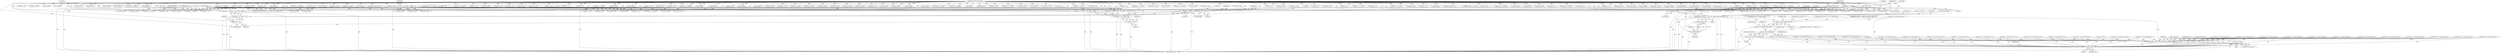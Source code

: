 digraph "0_radare2_f41e941341e44aa86edd4483c4487ec09a074257@API" {
"1001282" [label="(Call,snprintf (str, sizeof (str), \" {v%i, v%i}\", buf[4] & 0x0f, (buf[4] & 0xf0) >> 4))"];
"1001287" [label="(Call,buf[4] & 0x0f)"];
"1000300" [label="(Call,buf[4] | (buf[5] << 8) | (buf[6] << 16) | (buf[7] << 24))"];
"1000129" [label="(MethodParameterIn,const ut8 *buf)"];
"1000304" [label="(Call,(buf[5] << 8) | (buf[6] << 16) | (buf[7] << 24))"];
"1000305" [label="(Call,buf[5] << 8)"];
"1000310" [label="(Call,(buf[6] << 16) | (buf[7] << 24))"];
"1000311" [label="(Call,buf[6] << 16)"];
"1000316" [label="(Call,buf[7] << 24)"];
"1000195" [label="(Call,buf[4] | (buf[5] << 8) | (buf[6] << 16) | (buf[7] << 24))"];
"1000199" [label="(Call,(buf[5] << 8) | (buf[6] << 16) | (buf[7] << 24))"];
"1000200" [label="(Call,buf[5] << 8)"];
"1000205" [label="(Call,(buf[6] << 16) | (buf[7] << 24))"];
"1000206" [label="(Call,buf[6] << 16)"];
"1000211" [label="(Call,buf[7] << 24)"];
"1001292" [label="(Call,(buf[4] & 0xf0) >> 4)"];
"1001293" [label="(Call,buf[4] & 0xf0)"];
"1001364" [label="(Call,r_str_concat (strasm, str))"];
"1001362" [label="(Call,strasm = r_str_concat (strasm, str))"];
"1001375" [label="(Call,r_str_concat (strasm, str))"];
"1001373" [label="(Call,strasm = r_str_concat (strasm, str))"];
"1002136" [label="(Call,strncpy (op->buf_asm, strasm, sizeof (op->buf_asm) - 1))"];
"1002198" [label="(Call,free (strasm))"];
"1001909" [label="(Call,buf[3] << 8)"];
"1000769" [label="(Call,strasm = r_str_concat (strasm, str))"];
"1000666" [label="(Call,buf[0] == 0x19)"];
"1000498" [label="(Call,(int) buf[1])"];
"1000195" [label="(Call,buf[4] | (buf[5] << 8) | (buf[6] << 16) | (buf[7] << 24))"];
"1000778" [label="(Call,(int) buf[1])"];
"1000600" [label="(Call,buf[4] << 16)"];
"1000204" [label="(Literal,8)"];
"1002198" [label="(Call,free (strasm))"];
"1002135" [label="(Block,)"];
"1002127" [label="(Call,strasm = NULL)"];
"1001306" [label="(Call,buf[4] & 0x0f)"];
"1001258" [label="(Call,buf[3] << 8)"];
"1000897" [label="(Call,strasm = r_str_concat (strasm, str))"];
"1000438" [label="(Call,buf[3] << 8)"];
"1001103" [label="(Call,buf[4] & 0x0f)"];
"1000430" [label="(Call,(int) buf[1])"];
"1001188" [label="(Call,strasm = r_str_concat (strasm, str))"];
"1001198" [label="(Call,(int) buf[1])"];
"1000883" [label="(Call,strasm = r_str_concat (strasm, str))"];
"1000866" [label="(Call,(buf[3] << 8) | buf[2])"];
"1000489" [label="(Call,strasm = r_str_concat (strasm, str))"];
"1000716" [label="(Call,(llint)buf[3])"];
"1001217" [label="(Call,buf[5] << 8)"];
"1000196" [label="(Call,buf[4])"];
"1001158" [label="(Call,buf[5] & 0x0f)"];
"1000724" [label="(Call,(llint)buf[4])"];
"1001109" [label="(Call,buf[4] & 0xf0)"];
"1001789" [label="(Call,(buf[3] << 8) | buf[2])"];
"1001284" [label="(Call,sizeof (str))"];
"1000215" [label="(Literal,24)"];
"1001651" [label="(Call,buf[0] == 0x23)"];
"1000131" [label="(Block,)"];
"1001286" [label="(Literal,\" {v%i, v%i}\")"];
"1001364" [label="(Call,r_str_concat (strasm, str))"];
"1001062" [label="(Call,buf[1] & 0x0f)"];
"1000558" [label="(Call,buf[3] << 8)"];
"1000785" [label="(Call,(int) buf[2])"];
"1000212" [label="(Call,buf[7])"];
"1002199" [label="(Identifier,strasm)"];
"1000966" [label="(Call,buf[4] << 16)"];
"1001342" [label="(Call,buf[5] & 0x0f)"];
"1001389" [label="(Call,(buf[3] << 8) | buf[2])"];
"1001636" [label="(Call,buf[3] << 8)"];
"1002150" [label="(Identifier,op)"];
"1000311" [label="(Call,buf[6] << 16)"];
"1001782" [label="(Call,(int) buf[1])"];
"1000421" [label="(Call,strasm = r_str_concat (strasm, str))"];
"1001619" [label="(Call,buf[1] & 0x0f)"];
"1001440" [label="(Call,buf[0] == 0x22)"];
"1000320" [label="(Literal,24)"];
"1000700" [label="(Call,(int) buf[1])"];
"1000246" [label="(Call,buf[2] | (buf[3] << 8))"];
"1000955" [label="(Call,buf[2] | (buf[3] << 8) | (buf[4] << 16) | (buf[5] << 24))"];
"1001003" [label="(Call,buf[3] << 8 | buf[2])"];
"1001004" [label="(Call,buf[3] << 8)"];
"1002018" [label="(Call,buf[4] & 0xf0)"];
"1000316" [label="(Call,buf[7] << 24)"];
"1002201" [label="(Identifier,size)"];
"1000463" [label="(Call,buf[3] << 8)"];
"1001292" [label="(Call,(buf[4] & 0xf0) >> 4)"];
"1000594" [label="(Call,buf[3] << 8)"];
"1000309" [label="(Literal,8)"];
"1001573" [label="(Call,(int) buf[1])"];
"1001509" [label="(Call,buf[1] & 0x0f)"];
"1000207" [label="(Call,buf[6])"];
"1001051" [label="(Call,strasm = r_str_concat (strasm, str))"];
"1001295" [label="(Identifier,buf)"];
"1001030" [label="(Call,buf[2] | (buf[3] << 8) | (buf[4] << 16) | (buf[5] << 24))"];
"1000193" [label="(Call,first_key = buf[4] | (buf[5] << 8) | (buf[6] << 16) | (buf[7] << 24))"];
"1001318" [label="(Call,buf[5] & 0x0f)"];
"1000917" [label="(Call,strasm = r_str_concat (strasm, str))"];
"1000909" [label="(Call,buf[3] << 8)"];
"1001297" [label="(Literal,0xf0)"];
"1000509" [label="(Call,strasm = r_str_concat (strasm, str))"];
"1001969" [label="(Call,buf[5] & 0x0f)"];
"1001635" [label="(Call,(buf[3] << 8) | buf[2])"];
"1002137" [label="(Call,op->buf_asm)"];
"1000313" [label="(Identifier,buf)"];
"1001348" [label="(Call,buf[5] & 0xf0)"];
"1000944" [label="(Call,strasm = r_str_concat (strasm, str))"];
"1000732" [label="(Call,(llint)buf[5])"];
"1000850" [label="(Call,buf[1] & 0x0f)"];
"1001298" [label="(Literal,4)"];
"1001800" [label="(Call,(buf[5] << 8) | buf[4])"];
"1000636" [label="(Call,strasm = r_str_concat (strasm, str))"];
"1001363" [label="(Identifier,strasm)"];
"1001747" [label="(Call,buf[2] << 24)"];
"1001382" [label="(Call,(int) buf[1])"];
"1001070" [label="(Call,buf[3] << 8)"];
"1001205" [label="(Call,(buf[3] << 8) | buf[2])"];
"1001375" [label="(Call,r_str_concat (strasm, str))"];
"1000814" [label="(Call,(int) buf[1])"];
"1000805" [label="(Call,strasm = r_str_concat (strasm, str))"];
"1002024" [label="(Call,buf[5] & 0x0f)"];
"1001790" [label="(Call,buf[3] << 8)"];
"1000375" [label="(Call,strasm = strdup (op->buf_asm))"];
"1001368" [label="(Identifier,str)"];
"1001926" [label="(Call,buf[4] & 0x0f)"];
"1000474" [label="(Call,buf[5] << 8)"];
"1001367" [label="(Call,snprintf (str, sizeof (str), \", [%04x]\", vB))"];
"1000304" [label="(Call,(buf[5] << 8) | (buf[6] << 16) | (buf[7] << 24))"];
"1000936" [label="(Call,buf[3] << 8)"];
"1001376" [label="(Identifier,strasm)"];
"1001722" [label="(Call,(int) buf[1])"];
"1001275" [label="(Call,buf[4] & 0x0f)"];
"1000548" [label="(Call,(int) buf[1])"];
"1000985" [label="(Call,buf[1] & 0x0f)"];
"1000655" [label="(Call,buf[2] << 16)"];
"1002054" [label="(Call,buf[0] == 0x24)"];
"1001362" [label="(Call,strasm = r_str_concat (strasm, str))"];
"1001646" [label="(Call,buf[0] == 0x20)"];
"1000526" [label="(Call,buf[1] & 0xf0)"];
"1001164" [label="(Call,buf[5] & 0xf0)"];
"1000312" [label="(Call,buf[6])"];
"1000315" [label="(Literal,16)"];
"1001283" [label="(Identifier,str)"];
"1000408" [label="(Call,buf[1] & 0xf0)"];
"1000858" [label="(Call,buf[1] & 0xf0)"];
"1000250" [label="(Call,buf[3] << 8)"];
"1001021" [label="(Call,(int) buf[1])"];
"1001249" [label="(Call,buf[1] & 0xf0)"];
"1001152" [label="(Call,buf[4] & 0xf0)"];
"1001091" [label="(Call,buf[4] & 0x0f)"];
"1000828" [label="(Call,(int) buf[3])"];
"1001525" [label="(Call,(buf[3]<<8) | buf[2])"];
"1001257" [label="(Call,(buf[3] << 8) | buf[2])"];
"1001365" [label="(Identifier,strasm)"];
"1001356" [label="(Call,snprintf (str, sizeof (str), \" {}\"))"];
"1000926" [label="(Call,(int) buf[1])"];
"1001944" [label="(Call,buf[4] & 0xf0)"];
"1001282" [label="(Call,snprintf (str, sizeof (str), \" {v%i, v%i}\", buf[4] & 0x0f, (buf[4] & 0xf0) >> 4))"];
"1002036" [label="(Call,buf[1] & 0x0f)"];
"1001373" [label="(Call,strasm = r_str_concat (strasm, str))"];
"1001288" [label="(Call,buf[4])"];
"1000206" [label="(Call,buf[6] << 16)"];
"1000908" [label="(Call,buf[3] << 8 | buf[2])"];
"1001312" [label="(Call,buf[4] & 0xf0)"];
"1000318" [label="(Identifier,buf)"];
"1000792" [label="(Call,(int) buf[3])"];
"1000611" [label="(Call,buf[0] == 0x17)"];
"1000187" [label="(Call,buf[3] << 8)"];
"1000971" [label="(Call,buf[5] << 24)"];
"1000557" [label="(Call,(buf[3] << 8) | buf[2])"];
"1001999" [label="(Call,buf[5] & 0xf0)"];
"1001293" [label="(Call,buf[4] & 0xf0)"];
"1001981" [label="(Call,buf[4] & 0x0f)"];
"1000473" [label="(Call,(buf[5] << 8) | buf[4])"];
"1000305" [label="(Call,buf[5] << 8)"];
"1000740" [label="(Call,(llint)buf[6])"];
"1001713" [label="(Call,strasm = r_str_concat (strasm, str))"];
"1001041" [label="(Call,buf[4] << 16)"];
"1000292" [label="(Call,buf[3] << 8)"];
"1001069" [label="(Call,(buf[3] << 8) | buf[2])"];
"1001399" [label="(Call,buf[0] == 0x1a)"];
"1000582" [label="(Call,(int) buf[1])"];
"1000935" [label="(Call,buf[3] << 8 | buf[2])"];
"1000645" [label="(Call,(int) buf[1])"];
"1001270" [label="(Call,snprintf (str, sizeof (str), \" {v%i}\", buf[4] & 0x0f))"];
"1000976" [label="(Call,strasm = r_str_concat (strasm, str))"];
"1000129" [label="(MethodParameterIn,const ut8 *buf)"];
"1001435" [label="(Call,buf[0] == 0x1f)"];
"1000539" [label="(Call,strasm = r_str_concat (strasm, str))"];
"1001888" [label="(Call,strasm = r_str_concat (strasm, str))"];
"1001291" [label="(Literal,0x0f)"];
"1001957" [label="(Call,buf[4] & 0x0f)"];
"1001993" [label="(Call,buf[5] & 0x0f)"];
"1000200" [label="(Call,buf[5] << 8)"];
"1000993" [label="(Call,buf[1] & 0xf0)"];
"1001374" [label="(Identifier,strasm)"];
"1001134" [label="(Call,buf[5] & 0x0f)"];
"1001731" [label="(Call,buf[5] | (buf[4] << 8) | (buf[3] << 16) | (buf[2] << 24))"];
"1002136" [label="(Call,strncpy (op->buf_asm, strasm, sizeof (op->buf_asm) - 1))"];
"1001610" [label="(Call,strasm = r_str_concat (strasm, str))"];
"1001216" [label="(Call,(buf[5] << 8) | buf[4])"];
"1001581" [label="(Call,buf[3] << 8)"];
"1001773" [label="(Call,strasm = r_str_concat (strasm, str))"];
"1001517" [label="(Call,buf[1] & 0xf0)"];
"1001287" [label="(Call,buf[4] & 0x0f)"];
"1001810" [label="(Call,buf[0] == 0x25)"];
"1001564" [label="(Call,strasm = r_str_concat (strasm, str))"];
"1001325" [label="(Call,snprintf (str, sizeof (str), \" {v%i, v%i, v%i, v%i}\", buf[4] & 0x0f,\n \t\t\t\t\t\t(buf[4] & 0xf0) >> 4, buf[5] & 0x0f, (buf[5] & 0xf0) >> 4))"];
"1001801" [label="(Call,buf[5] << 8)"];
"1001237" [label="(Call,strasm = r_str_concat (strasm, str))"];
"1001526" [label="(Call,buf[3]<<8)"];
"1001987" [label="(Call,buf[4] & 0xf0)"];
"1000300" [label="(Call,buf[4] | (buf[5] << 8) | (buf[6] << 16) | (buf[7] << 24))"];
"1001736" [label="(Call,buf[4] << 8)"];
"1000960" [label="(Call,buf[3] << 8)"];
"1001580" [label="(Call,(buf[3] << 8) | buf[2])"];
"1000867" [label="(Call,buf[3] << 8)"];
"1000453" [label="(Call,strasm = r_str_concat (strasm, str))"];
"1001046" [label="(Call,buf[5] << 24)"];
"1000306" [label="(Call,buf[5])"];
"1001378" [label="(ControlStructure,break;)"];
"1001268" [label="(Block,)"];
"1002202" [label="(MethodReturn,static int)"];
"1000301" [label="(Call,buf[4])"];
"1000208" [label="(Identifier,buf)"];
"1002140" [label="(Identifier,strasm)"];
"1001366" [label="(Identifier,str)"];
"1001908" [label="(Call,(buf[3] << 8) | buf[2])"];
"1001963" [label="(Call,buf[4] & 0xf0)"];
"1002141" [label="(Call,sizeof (op->buf_asm) - 1)"];
"1000211" [label="(Call,buf[7] << 24)"];
"1001742" [label="(Call,buf[3] << 16)"];
"1000394" [label="(Block,)"];
"1000756" [label="(Call,(llint)buf[8])"];
"1001500" [label="(Call,strasm = r_str_concat (strasm, str))"];
"1000183" [label="(Call,buf[2] | (buf[3] << 8))"];
"1000589" [label="(Call,buf[2] | (buf[3] << 8) | (buf[4] << 16) | (buf[5] << 24))"];
"1000317" [label="(Call,buf[7])"];
"1000352" [label="(Call,strasm = NULL)"];
"1000841" [label="(Call,strasm = r_str_concat (strasm, str))"];
"1000462" [label="(Call,(buf[3] << 8) | buf[2])"];
"1000892" [label="(Call,(char) buf[1])"];
"1000201" [label="(Call,buf[5])"];
"1000763" [label="(Call,(llint)buf[9])"];
"1000298" [label="(Call,array_size = buf[4] | (buf[5] << 8) | (buf[6] << 16) | (buf[7] << 24))"];
"1001128" [label="(Call,buf[4] & 0xf0)"];
"1000310" [label="(Call,(buf[6] << 16) | (buf[7] << 24))"];
"1001206" [label="(Call,buf[3] << 8)"];
"1002110" [label="(Call,strasm = r_str_concat (strasm, str))"];
"1000437" [label="(Call,(buf[3] << 8) | buf[2])"];
"1001035" [label="(Call,buf[3] << 8)"];
"1000748" [label="(Call,(llint)buf[7])"];
"1000199" [label="(Call,(buf[5] << 8) | (buf[6] << 16) | (buf[7] << 24))"];
"1000205" [label="(Call,(buf[6] << 16) | (buf[7] << 24))"];
"1001294" [label="(Call,buf[4])"];
"1000605" [label="(Call,buf[5] << 24)"];
"1001301" [label="(Call,snprintf (str, sizeof (str), \" {v%i, v%i, v%i}\", buf[4] & 0x0f,\n \t\t\t\t\t\t(buf[4] & 0xf0) >> 4, buf[5] & 0x0f))"];
"1001012" [label="(Call,strasm = r_str_concat (strasm, str))"];
"1001122" [label="(Call,buf[4] & 0x0f)"];
"1001377" [label="(Identifier,str)"];
"1000660" [label="(Call,buf[3] << 24)"];
"1000210" [label="(Literal,16)"];
"1000573" [label="(Call,strasm = r_str_concat (strasm, str))"];
"1000518" [label="(Call,buf[1] & 0x0f)"];
"1001627" [label="(Call,buf[1] & 0xf0)"];
"1000691" [label="(Call,strasm = r_str_concat (strasm, str))"];
"1000142" [label="(Call,(int) buf[0])"];
"1001299" [label="(ControlStructure,break;)"];
"1001429" [label="(Call,buf[0] == 0x1c)"];
"1001330" [label="(Call,buf[4] & 0x0f)"];
"1002012" [label="(Call,buf[4] & 0x0f)"];
"1001900" [label="(Call,buf[1] & 0xf0)"];
"1002030" [label="(Call,buf[5] & 0xf0)"];
"1000213" [label="(Identifier,buf)"];
"1000159" [label="(Call,op->buf_asm[0] = 0)"];
"1001336" [label="(Call,buf[4] & 0xf0)"];
"1000709" [label="(Call,(llint)buf[2])"];
"1000821" [label="(Call,(int) buf[2])"];
"1001146" [label="(Call,buf[4] & 0x0f)"];
"1001938" [label="(Call,buf[4] & 0x0f)"];
"1001390" [label="(Call,buf[3] << 8)"];
"1000167" [label="(Call,buf[0] == 0x00)"];
"1000400" [label="(Call,buf[1] & 0x0f)"];
"1000288" [label="(Call,buf[2] | (buf[3] << 8))"];
"1001282" -> "1001268"  [label="AST: "];
"1001282" -> "1001292"  [label="CFG: "];
"1001283" -> "1001282"  [label="AST: "];
"1001284" -> "1001282"  [label="AST: "];
"1001286" -> "1001282"  [label="AST: "];
"1001287" -> "1001282"  [label="AST: "];
"1001292" -> "1001282"  [label="AST: "];
"1001299" -> "1001282"  [label="CFG: "];
"1001282" -> "1002202"  [label="DDG: "];
"1001282" -> "1002202"  [label="DDG: "];
"1001282" -> "1002202"  [label="DDG: "];
"1001282" -> "1002202"  [label="DDG: "];
"1001287" -> "1001282"  [label="DDG: "];
"1001287" -> "1001282"  [label="DDG: "];
"1001292" -> "1001282"  [label="DDG: "];
"1001292" -> "1001282"  [label="DDG: "];
"1001282" -> "1001364"  [label="DDG: "];
"1001287" -> "1001291"  [label="CFG: "];
"1001288" -> "1001287"  [label="AST: "];
"1001291" -> "1001287"  [label="AST: "];
"1001295" -> "1001287"  [label="CFG: "];
"1000300" -> "1001287"  [label="DDG: "];
"1000195" -> "1001287"  [label="DDG: "];
"1000129" -> "1001287"  [label="DDG: "];
"1001287" -> "1001293"  [label="DDG: "];
"1000300" -> "1000298"  [label="AST: "];
"1000300" -> "1000304"  [label="CFG: "];
"1000301" -> "1000300"  [label="AST: "];
"1000304" -> "1000300"  [label="AST: "];
"1000298" -> "1000300"  [label="CFG: "];
"1000300" -> "1002202"  [label="DDG: "];
"1000300" -> "1002202"  [label="DDG: "];
"1000300" -> "1000298"  [label="DDG: "];
"1000300" -> "1000298"  [label="DDG: "];
"1000129" -> "1000300"  [label="DDG: "];
"1000304" -> "1000300"  [label="DDG: "];
"1000304" -> "1000300"  [label="DDG: "];
"1000300" -> "1000473"  [label="DDG: "];
"1000300" -> "1000600"  [label="DDG: "];
"1000300" -> "1000724"  [label="DDG: "];
"1000300" -> "1000966"  [label="DDG: "];
"1000300" -> "1001041"  [label="DDG: "];
"1000300" -> "1001091"  [label="DDG: "];
"1000300" -> "1001103"  [label="DDG: "];
"1000300" -> "1001122"  [label="DDG: "];
"1000300" -> "1001146"  [label="DDG: "];
"1000300" -> "1001216"  [label="DDG: "];
"1000300" -> "1001275"  [label="DDG: "];
"1000300" -> "1001306"  [label="DDG: "];
"1000300" -> "1001330"  [label="DDG: "];
"1000300" -> "1001736"  [label="DDG: "];
"1000300" -> "1001800"  [label="DDG: "];
"1000300" -> "1001926"  [label="DDG: "];
"1000300" -> "1001938"  [label="DDG: "];
"1000300" -> "1001957"  [label="DDG: "];
"1000300" -> "1001981"  [label="DDG: "];
"1000300" -> "1002012"  [label="DDG: "];
"1000129" -> "1000126"  [label="AST: "];
"1000129" -> "1002202"  [label="DDG: "];
"1000129" -> "1000142"  [label="DDG: "];
"1000129" -> "1000167"  [label="DDG: "];
"1000129" -> "1000183"  [label="DDG: "];
"1000129" -> "1000187"  [label="DDG: "];
"1000129" -> "1000195"  [label="DDG: "];
"1000129" -> "1000200"  [label="DDG: "];
"1000129" -> "1000206"  [label="DDG: "];
"1000129" -> "1000211"  [label="DDG: "];
"1000129" -> "1000246"  [label="DDG: "];
"1000129" -> "1000250"  [label="DDG: "];
"1000129" -> "1000288"  [label="DDG: "];
"1000129" -> "1000292"  [label="DDG: "];
"1000129" -> "1000305"  [label="DDG: "];
"1000129" -> "1000311"  [label="DDG: "];
"1000129" -> "1000316"  [label="DDG: "];
"1000129" -> "1000400"  [label="DDG: "];
"1000129" -> "1000408"  [label="DDG: "];
"1000129" -> "1000430"  [label="DDG: "];
"1000129" -> "1000438"  [label="DDG: "];
"1000129" -> "1000437"  [label="DDG: "];
"1000129" -> "1000463"  [label="DDG: "];
"1000129" -> "1000462"  [label="DDG: "];
"1000129" -> "1000474"  [label="DDG: "];
"1000129" -> "1000473"  [label="DDG: "];
"1000129" -> "1000498"  [label="DDG: "];
"1000129" -> "1000518"  [label="DDG: "];
"1000129" -> "1000526"  [label="DDG: "];
"1000129" -> "1000548"  [label="DDG: "];
"1000129" -> "1000558"  [label="DDG: "];
"1000129" -> "1000557"  [label="DDG: "];
"1000129" -> "1000582"  [label="DDG: "];
"1000129" -> "1000589"  [label="DDG: "];
"1000129" -> "1000594"  [label="DDG: "];
"1000129" -> "1000600"  [label="DDG: "];
"1000129" -> "1000605"  [label="DDG: "];
"1000129" -> "1000611"  [label="DDG: "];
"1000129" -> "1000645"  [label="DDG: "];
"1000129" -> "1000655"  [label="DDG: "];
"1000129" -> "1000660"  [label="DDG: "];
"1000129" -> "1000666"  [label="DDG: "];
"1000129" -> "1000700"  [label="DDG: "];
"1000129" -> "1000709"  [label="DDG: "];
"1000129" -> "1000716"  [label="DDG: "];
"1000129" -> "1000724"  [label="DDG: "];
"1000129" -> "1000732"  [label="DDG: "];
"1000129" -> "1000740"  [label="DDG: "];
"1000129" -> "1000748"  [label="DDG: "];
"1000129" -> "1000756"  [label="DDG: "];
"1000129" -> "1000763"  [label="DDG: "];
"1000129" -> "1000778"  [label="DDG: "];
"1000129" -> "1000785"  [label="DDG: "];
"1000129" -> "1000792"  [label="DDG: "];
"1000129" -> "1000814"  [label="DDG: "];
"1000129" -> "1000821"  [label="DDG: "];
"1000129" -> "1000828"  [label="DDG: "];
"1000129" -> "1000850"  [label="DDG: "];
"1000129" -> "1000858"  [label="DDG: "];
"1000129" -> "1000867"  [label="DDG: "];
"1000129" -> "1000866"  [label="DDG: "];
"1000129" -> "1000892"  [label="DDG: "];
"1000129" -> "1000909"  [label="DDG: "];
"1000129" -> "1000908"  [label="DDG: "];
"1000129" -> "1000926"  [label="DDG: "];
"1000129" -> "1000936"  [label="DDG: "];
"1000129" -> "1000935"  [label="DDG: "];
"1000129" -> "1000955"  [label="DDG: "];
"1000129" -> "1000960"  [label="DDG: "];
"1000129" -> "1000966"  [label="DDG: "];
"1000129" -> "1000971"  [label="DDG: "];
"1000129" -> "1000985"  [label="DDG: "];
"1000129" -> "1000993"  [label="DDG: "];
"1000129" -> "1001004"  [label="DDG: "];
"1000129" -> "1001003"  [label="DDG: "];
"1000129" -> "1001021"  [label="DDG: "];
"1000129" -> "1001030"  [label="DDG: "];
"1000129" -> "1001035"  [label="DDG: "];
"1000129" -> "1001041"  [label="DDG: "];
"1000129" -> "1001046"  [label="DDG: "];
"1000129" -> "1001062"  [label="DDG: "];
"1000129" -> "1001070"  [label="DDG: "];
"1000129" -> "1001069"  [label="DDG: "];
"1000129" -> "1001091"  [label="DDG: "];
"1000129" -> "1001103"  [label="DDG: "];
"1000129" -> "1001109"  [label="DDG: "];
"1000129" -> "1001122"  [label="DDG: "];
"1000129" -> "1001128"  [label="DDG: "];
"1000129" -> "1001134"  [label="DDG: "];
"1000129" -> "1001146"  [label="DDG: "];
"1000129" -> "1001152"  [label="DDG: "];
"1000129" -> "1001158"  [label="DDG: "];
"1000129" -> "1001164"  [label="DDG: "];
"1000129" -> "1001198"  [label="DDG: "];
"1000129" -> "1001206"  [label="DDG: "];
"1000129" -> "1001205"  [label="DDG: "];
"1000129" -> "1001217"  [label="DDG: "];
"1000129" -> "1001216"  [label="DDG: "];
"1000129" -> "1001249"  [label="DDG: "];
"1000129" -> "1001258"  [label="DDG: "];
"1000129" -> "1001257"  [label="DDG: "];
"1000129" -> "1001275"  [label="DDG: "];
"1000129" -> "1001293"  [label="DDG: "];
"1000129" -> "1001306"  [label="DDG: "];
"1000129" -> "1001312"  [label="DDG: "];
"1000129" -> "1001318"  [label="DDG: "];
"1000129" -> "1001330"  [label="DDG: "];
"1000129" -> "1001336"  [label="DDG: "];
"1000129" -> "1001342"  [label="DDG: "];
"1000129" -> "1001348"  [label="DDG: "];
"1000129" -> "1001382"  [label="DDG: "];
"1000129" -> "1001390"  [label="DDG: "];
"1000129" -> "1001389"  [label="DDG: "];
"1000129" -> "1001399"  [label="DDG: "];
"1000129" -> "1001429"  [label="DDG: "];
"1000129" -> "1001435"  [label="DDG: "];
"1000129" -> "1001440"  [label="DDG: "];
"1000129" -> "1001509"  [label="DDG: "];
"1000129" -> "1001517"  [label="DDG: "];
"1000129" -> "1001526"  [label="DDG: "];
"1000129" -> "1001525"  [label="DDG: "];
"1000129" -> "1001573"  [label="DDG: "];
"1000129" -> "1001581"  [label="DDG: "];
"1000129" -> "1001580"  [label="DDG: "];
"1000129" -> "1001619"  [label="DDG: "];
"1000129" -> "1001627"  [label="DDG: "];
"1000129" -> "1001636"  [label="DDG: "];
"1000129" -> "1001635"  [label="DDG: "];
"1000129" -> "1001646"  [label="DDG: "];
"1000129" -> "1001651"  [label="DDG: "];
"1000129" -> "1001722"  [label="DDG: "];
"1000129" -> "1001731"  [label="DDG: "];
"1000129" -> "1001736"  [label="DDG: "];
"1000129" -> "1001742"  [label="DDG: "];
"1000129" -> "1001747"  [label="DDG: "];
"1000129" -> "1001782"  [label="DDG: "];
"1000129" -> "1001790"  [label="DDG: "];
"1000129" -> "1001789"  [label="DDG: "];
"1000129" -> "1001801"  [label="DDG: "];
"1000129" -> "1001800"  [label="DDG: "];
"1000129" -> "1001810"  [label="DDG: "];
"1000129" -> "1001900"  [label="DDG: "];
"1000129" -> "1001909"  [label="DDG: "];
"1000129" -> "1001908"  [label="DDG: "];
"1000129" -> "1001926"  [label="DDG: "];
"1000129" -> "1001938"  [label="DDG: "];
"1000129" -> "1001944"  [label="DDG: "];
"1000129" -> "1001957"  [label="DDG: "];
"1000129" -> "1001963"  [label="DDG: "];
"1000129" -> "1001969"  [label="DDG: "];
"1000129" -> "1001981"  [label="DDG: "];
"1000129" -> "1001987"  [label="DDG: "];
"1000129" -> "1001993"  [label="DDG: "];
"1000129" -> "1001999"  [label="DDG: "];
"1000129" -> "1002012"  [label="DDG: "];
"1000129" -> "1002018"  [label="DDG: "];
"1000129" -> "1002024"  [label="DDG: "];
"1000129" -> "1002030"  [label="DDG: "];
"1000129" -> "1002036"  [label="DDG: "];
"1000129" -> "1002054"  [label="DDG: "];
"1000304" -> "1000310"  [label="CFG: "];
"1000305" -> "1000304"  [label="AST: "];
"1000310" -> "1000304"  [label="AST: "];
"1000304" -> "1002202"  [label="DDG: "];
"1000304" -> "1002202"  [label="DDG: "];
"1000305" -> "1000304"  [label="DDG: "];
"1000305" -> "1000304"  [label="DDG: "];
"1000310" -> "1000304"  [label="DDG: "];
"1000310" -> "1000304"  [label="DDG: "];
"1000305" -> "1000309"  [label="CFG: "];
"1000306" -> "1000305"  [label="AST: "];
"1000309" -> "1000305"  [label="AST: "];
"1000313" -> "1000305"  [label="CFG: "];
"1000305" -> "1002202"  [label="DDG: "];
"1000305" -> "1000474"  [label="DDG: "];
"1000305" -> "1000605"  [label="DDG: "];
"1000305" -> "1000732"  [label="DDG: "];
"1000305" -> "1000971"  [label="DDG: "];
"1000305" -> "1001046"  [label="DDG: "];
"1000305" -> "1001134"  [label="DDG: "];
"1000305" -> "1001158"  [label="DDG: "];
"1000305" -> "1001217"  [label="DDG: "];
"1000305" -> "1001318"  [label="DDG: "];
"1000305" -> "1001342"  [label="DDG: "];
"1000305" -> "1001731"  [label="DDG: "];
"1000305" -> "1001801"  [label="DDG: "];
"1000305" -> "1001969"  [label="DDG: "];
"1000305" -> "1001993"  [label="DDG: "];
"1000305" -> "1002024"  [label="DDG: "];
"1000310" -> "1000316"  [label="CFG: "];
"1000311" -> "1000310"  [label="AST: "];
"1000316" -> "1000310"  [label="AST: "];
"1000310" -> "1002202"  [label="DDG: "];
"1000310" -> "1002202"  [label="DDG: "];
"1000311" -> "1000310"  [label="DDG: "];
"1000311" -> "1000310"  [label="DDG: "];
"1000316" -> "1000310"  [label="DDG: "];
"1000316" -> "1000310"  [label="DDG: "];
"1000311" -> "1000315"  [label="CFG: "];
"1000312" -> "1000311"  [label="AST: "];
"1000315" -> "1000311"  [label="AST: "];
"1000318" -> "1000311"  [label="CFG: "];
"1000311" -> "1002202"  [label="DDG: "];
"1000311" -> "1000740"  [label="DDG: "];
"1000316" -> "1000320"  [label="CFG: "];
"1000317" -> "1000316"  [label="AST: "];
"1000320" -> "1000316"  [label="AST: "];
"1000316" -> "1002202"  [label="DDG: "];
"1000316" -> "1000748"  [label="DDG: "];
"1000195" -> "1000193"  [label="AST: "];
"1000195" -> "1000199"  [label="CFG: "];
"1000196" -> "1000195"  [label="AST: "];
"1000199" -> "1000195"  [label="AST: "];
"1000193" -> "1000195"  [label="CFG: "];
"1000195" -> "1002202"  [label="DDG: "];
"1000195" -> "1002202"  [label="DDG: "];
"1000195" -> "1000193"  [label="DDG: "];
"1000195" -> "1000193"  [label="DDG: "];
"1000199" -> "1000195"  [label="DDG: "];
"1000199" -> "1000195"  [label="DDG: "];
"1000195" -> "1000473"  [label="DDG: "];
"1000195" -> "1000600"  [label="DDG: "];
"1000195" -> "1000724"  [label="DDG: "];
"1000195" -> "1000966"  [label="DDG: "];
"1000195" -> "1001041"  [label="DDG: "];
"1000195" -> "1001091"  [label="DDG: "];
"1000195" -> "1001103"  [label="DDG: "];
"1000195" -> "1001122"  [label="DDG: "];
"1000195" -> "1001146"  [label="DDG: "];
"1000195" -> "1001216"  [label="DDG: "];
"1000195" -> "1001275"  [label="DDG: "];
"1000195" -> "1001306"  [label="DDG: "];
"1000195" -> "1001330"  [label="DDG: "];
"1000195" -> "1001736"  [label="DDG: "];
"1000195" -> "1001800"  [label="DDG: "];
"1000195" -> "1001926"  [label="DDG: "];
"1000195" -> "1001938"  [label="DDG: "];
"1000195" -> "1001957"  [label="DDG: "];
"1000195" -> "1001981"  [label="DDG: "];
"1000195" -> "1002012"  [label="DDG: "];
"1000199" -> "1000205"  [label="CFG: "];
"1000200" -> "1000199"  [label="AST: "];
"1000205" -> "1000199"  [label="AST: "];
"1000199" -> "1002202"  [label="DDG: "];
"1000199" -> "1002202"  [label="DDG: "];
"1000200" -> "1000199"  [label="DDG: "];
"1000200" -> "1000199"  [label="DDG: "];
"1000205" -> "1000199"  [label="DDG: "];
"1000205" -> "1000199"  [label="DDG: "];
"1000200" -> "1000204"  [label="CFG: "];
"1000201" -> "1000200"  [label="AST: "];
"1000204" -> "1000200"  [label="AST: "];
"1000208" -> "1000200"  [label="CFG: "];
"1000200" -> "1002202"  [label="DDG: "];
"1000200" -> "1000474"  [label="DDG: "];
"1000200" -> "1000605"  [label="DDG: "];
"1000200" -> "1000732"  [label="DDG: "];
"1000200" -> "1000971"  [label="DDG: "];
"1000200" -> "1001046"  [label="DDG: "];
"1000200" -> "1001134"  [label="DDG: "];
"1000200" -> "1001158"  [label="DDG: "];
"1000200" -> "1001217"  [label="DDG: "];
"1000200" -> "1001318"  [label="DDG: "];
"1000200" -> "1001342"  [label="DDG: "];
"1000200" -> "1001731"  [label="DDG: "];
"1000200" -> "1001801"  [label="DDG: "];
"1000200" -> "1001969"  [label="DDG: "];
"1000200" -> "1001993"  [label="DDG: "];
"1000200" -> "1002024"  [label="DDG: "];
"1000205" -> "1000211"  [label="CFG: "];
"1000206" -> "1000205"  [label="AST: "];
"1000211" -> "1000205"  [label="AST: "];
"1000205" -> "1002202"  [label="DDG: "];
"1000205" -> "1002202"  [label="DDG: "];
"1000206" -> "1000205"  [label="DDG: "];
"1000206" -> "1000205"  [label="DDG: "];
"1000211" -> "1000205"  [label="DDG: "];
"1000211" -> "1000205"  [label="DDG: "];
"1000206" -> "1000210"  [label="CFG: "];
"1000207" -> "1000206"  [label="AST: "];
"1000210" -> "1000206"  [label="AST: "];
"1000213" -> "1000206"  [label="CFG: "];
"1000206" -> "1002202"  [label="DDG: "];
"1000206" -> "1000740"  [label="DDG: "];
"1000211" -> "1000215"  [label="CFG: "];
"1000212" -> "1000211"  [label="AST: "];
"1000215" -> "1000211"  [label="AST: "];
"1000211" -> "1002202"  [label="DDG: "];
"1000211" -> "1000748"  [label="DDG: "];
"1001292" -> "1001298"  [label="CFG: "];
"1001293" -> "1001292"  [label="AST: "];
"1001298" -> "1001292"  [label="AST: "];
"1001292" -> "1002202"  [label="DDG: "];
"1001293" -> "1001292"  [label="DDG: "];
"1001293" -> "1001292"  [label="DDG: "];
"1001293" -> "1001297"  [label="CFG: "];
"1001294" -> "1001293"  [label="AST: "];
"1001297" -> "1001293"  [label="AST: "];
"1001298" -> "1001293"  [label="CFG: "];
"1001293" -> "1002202"  [label="DDG: "];
"1001364" -> "1001362"  [label="AST: "];
"1001364" -> "1001366"  [label="CFG: "];
"1001365" -> "1001364"  [label="AST: "];
"1001366" -> "1001364"  [label="AST: "];
"1001362" -> "1001364"  [label="CFG: "];
"1001364" -> "1001362"  [label="DDG: "];
"1001364" -> "1001362"  [label="DDG: "];
"1000375" -> "1001364"  [label="DDG: "];
"1001356" -> "1001364"  [label="DDG: "];
"1001325" -> "1001364"  [label="DDG: "];
"1001270" -> "1001364"  [label="DDG: "];
"1001301" -> "1001364"  [label="DDG: "];
"1001362" -> "1000394"  [label="AST: "];
"1001363" -> "1001362"  [label="AST: "];
"1001368" -> "1001362"  [label="CFG: "];
"1001362" -> "1001375"  [label="DDG: "];
"1001375" -> "1001373"  [label="AST: "];
"1001375" -> "1001377"  [label="CFG: "];
"1001376" -> "1001375"  [label="AST: "];
"1001377" -> "1001375"  [label="AST: "];
"1001373" -> "1001375"  [label="CFG: "];
"1001375" -> "1002202"  [label="DDG: "];
"1001375" -> "1001373"  [label="DDG: "];
"1001375" -> "1001373"  [label="DDG: "];
"1001367" -> "1001375"  [label="DDG: "];
"1001373" -> "1000394"  [label="AST: "];
"1001374" -> "1001373"  [label="AST: "];
"1001378" -> "1001373"  [label="CFG: "];
"1001373" -> "1002202"  [label="DDG: "];
"1001373" -> "1002136"  [label="DDG: "];
"1001373" -> "1002198"  [label="DDG: "];
"1002136" -> "1002135"  [label="AST: "];
"1002136" -> "1002141"  [label="CFG: "];
"1002137" -> "1002136"  [label="AST: "];
"1002140" -> "1002136"  [label="AST: "];
"1002141" -> "1002136"  [label="AST: "];
"1002150" -> "1002136"  [label="CFG: "];
"1002136" -> "1002202"  [label="DDG: "];
"1000159" -> "1002136"  [label="DDG: "];
"1000539" -> "1002136"  [label="DDG: "];
"1000375" -> "1002136"  [label="DDG: "];
"1002110" -> "1002136"  [label="DDG: "];
"1000917" -> "1002136"  [label="DDG: "];
"1000883" -> "1002136"  [label="DDG: "];
"1001188" -> "1002136"  [label="DDG: "];
"1000976" -> "1002136"  [label="DDG: "];
"1000897" -> "1002136"  [label="DDG: "];
"1000841" -> "1002136"  [label="DDG: "];
"1000489" -> "1002136"  [label="DDG: "];
"1001051" -> "1002136"  [label="DDG: "];
"1001888" -> "1002136"  [label="DDG: "];
"1000805" -> "1002136"  [label="DDG: "];
"1001237" -> "1002136"  [label="DDG: "];
"1000636" -> "1002136"  [label="DDG: "];
"1001610" -> "1002136"  [label="DDG: "];
"1002127" -> "1002136"  [label="DDG: "];
"1000769" -> "1002136"  [label="DDG: "];
"1000421" -> "1002136"  [label="DDG: "];
"1001564" -> "1002136"  [label="DDG: "];
"1000573" -> "1002136"  [label="DDG: "];
"1000944" -> "1002136"  [label="DDG: "];
"1001012" -> "1002136"  [label="DDG: "];
"1001713" -> "1002136"  [label="DDG: "];
"1000691" -> "1002136"  [label="DDG: "];
"1000509" -> "1002136"  [label="DDG: "];
"1001500" -> "1002136"  [label="DDG: "];
"1001773" -> "1002136"  [label="DDG: "];
"1000453" -> "1002136"  [label="DDG: "];
"1002141" -> "1002136"  [label="DDG: "];
"1002136" -> "1002198"  [label="DDG: "];
"1002198" -> "1000131"  [label="AST: "];
"1002198" -> "1002199"  [label="CFG: "];
"1002199" -> "1002198"  [label="AST: "];
"1002201" -> "1002198"  [label="CFG: "];
"1002198" -> "1002202"  [label="DDG: "];
"1000539" -> "1002198"  [label="DDG: "];
"1000375" -> "1002198"  [label="DDG: "];
"1002110" -> "1002198"  [label="DDG: "];
"1000917" -> "1002198"  [label="DDG: "];
"1000883" -> "1002198"  [label="DDG: "];
"1001188" -> "1002198"  [label="DDG: "];
"1000976" -> "1002198"  [label="DDG: "];
"1000897" -> "1002198"  [label="DDG: "];
"1000841" -> "1002198"  [label="DDG: "];
"1000489" -> "1002198"  [label="DDG: "];
"1001051" -> "1002198"  [label="DDG: "];
"1001888" -> "1002198"  [label="DDG: "];
"1000805" -> "1002198"  [label="DDG: "];
"1001237" -> "1002198"  [label="DDG: "];
"1000636" -> "1002198"  [label="DDG: "];
"1001610" -> "1002198"  [label="DDG: "];
"1000352" -> "1002198"  [label="DDG: "];
"1002127" -> "1002198"  [label="DDG: "];
"1000769" -> "1002198"  [label="DDG: "];
"1000421" -> "1002198"  [label="DDG: "];
"1001564" -> "1002198"  [label="DDG: "];
"1000573" -> "1002198"  [label="DDG: "];
"1000944" -> "1002198"  [label="DDG: "];
"1001012" -> "1002198"  [label="DDG: "];
"1001713" -> "1002198"  [label="DDG: "];
"1000691" -> "1002198"  [label="DDG: "];
"1000509" -> "1002198"  [label="DDG: "];
"1001500" -> "1002198"  [label="DDG: "];
"1001773" -> "1002198"  [label="DDG: "];
"1000453" -> "1002198"  [label="DDG: "];
}

